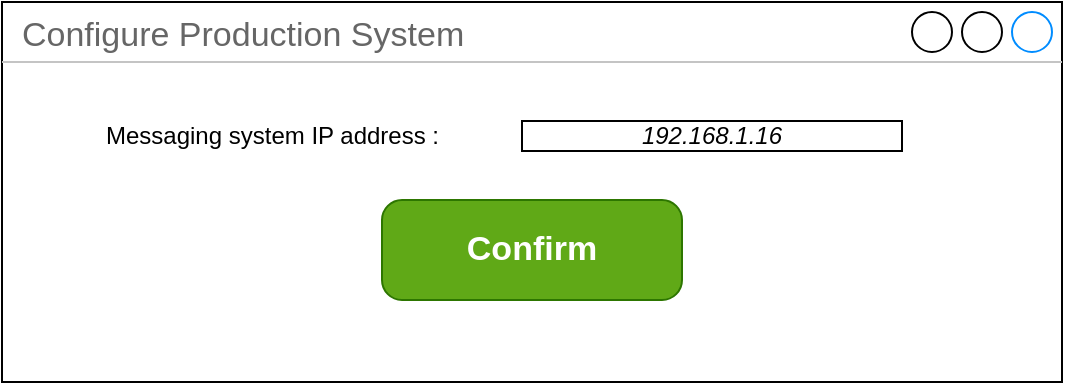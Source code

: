 <mxfile>
    <diagram id="bnksFpnuJgfIBbIfXOD2" name="Pagina-1">
        <mxGraphModel dx="692" dy="427" grid="1" gridSize="10" guides="1" tooltips="1" connect="1" arrows="1" fold="1" page="1" pageScale="1" pageWidth="827" pageHeight="1169" math="0" shadow="0">
            <root>
                <mxCell id="0"/>
                <mxCell id="1" parent="0"/>
                <mxCell id="2" value="Configure Production System" style="strokeWidth=1;shadow=0;dashed=0;align=center;html=1;shape=mxgraph.mockup.containers.window;align=left;verticalAlign=top;spacingLeft=8;strokeColor2=#008cff;strokeColor3=#c4c4c4;fontColor=#666666;mainText=;fontSize=17;labelBackgroundColor=none;whiteSpace=wrap;" parent="1" vertex="1">
                    <mxGeometry x="50" y="280" width="530" height="190" as="geometry"/>
                </mxCell>
                <mxCell id="3" value="Confirm" style="strokeWidth=1;shadow=0;dashed=0;align=center;html=1;shape=mxgraph.mockup.buttons.button;strokeColor=#2D7600;fontColor=#ffffff;mainText=;buttonStyle=round;fontSize=17;fontStyle=1;fillColor=#60a917;whiteSpace=wrap;" parent="1" vertex="1">
                    <mxGeometry x="240" y="379" width="150" height="50" as="geometry"/>
                </mxCell>
                <mxCell id="7" value="Messaging system IP address :" style="text;html=1;strokeColor=none;fillColor=none;align=left;verticalAlign=middle;whiteSpace=wrap;rounded=0;" parent="1" vertex="1">
                    <mxGeometry x="100" y="332" width="210" height="30" as="geometry"/>
                </mxCell>
                <mxCell id="8" value="&lt;i style=&quot;border-color: var(--border-color);&quot;&gt;&lt;font style=&quot;border-color: var(--border-color);&quot;&gt;192.168.1.16&lt;/font&gt;&lt;/i&gt;" style="rounded=0;whiteSpace=wrap;html=1;fontColor=#000000;" parent="1" vertex="1">
                    <mxGeometry x="310" y="339.5" width="190" height="15" as="geometry"/>
                </mxCell>
            </root>
        </mxGraphModel>
    </diagram>
</mxfile>